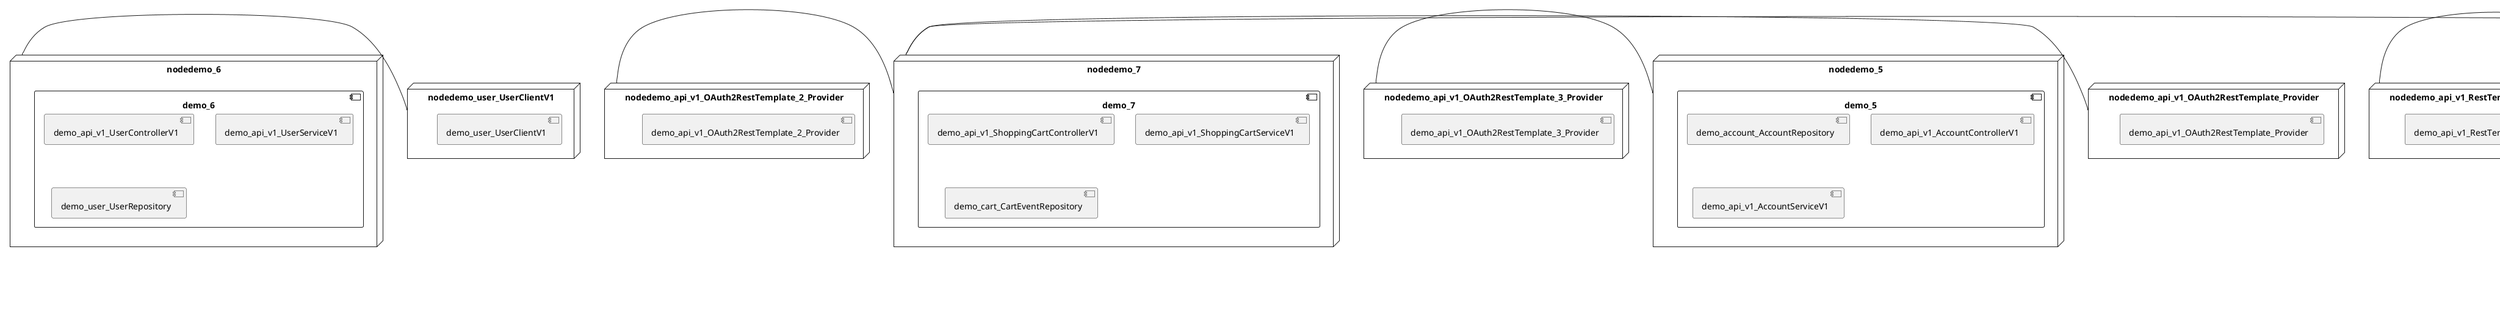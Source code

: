 @startuml
skinparam fixCircleLabelOverlapping true
skinparam componentStyle uml2
node nodedemo {
component demo {
[demo_UserController] [[kbastani-spring-cloud-event-sourcing-example.system#_4riycBZOEe-dbaYsm0xswA]]
[demo_UserRepository] [[kbastani-spring-cloud-event-sourcing-example.system#_4riycBZOEe-dbaYsm0xswA]]
[demo_UserService] [[kbastani-spring-cloud-event-sourcing-example.system#_4riycBZOEe-dbaYsm0xswA]]
[demo_login_UserController] [[kbastani-spring-cloud-event-sourcing-example.system#_4riycBZOEe-dbaYsm0xswA]]
}
}
node nodedemo_2 {
component demo_2 {
[DatabaseInitializer] [[kbastani-spring-cloud-event-sourcing-example.system#_4riycBZOEe-dbaYsm0xswA]]
[demo_api_v1_OrderControllerV1] [[kbastani-spring-cloud-event-sourcing-example.system#_4riycBZOEe-dbaYsm0xswA]]
[demo_api_v1_OrderServiceV1] [[kbastani-spring-cloud-event-sourcing-example.system#_4riycBZOEe-dbaYsm0xswA]]
[demo_config_DatabaseInitializer] [[kbastani-spring-cloud-event-sourcing-example.system#_4riycBZOEe-dbaYsm0xswA]]
[demo_invoice_InvoiceRepository] [[kbastani-spring-cloud-event-sourcing-example.system#_4riycBZOEe-dbaYsm0xswA]]
[demo_order_OrderEventRepository] [[kbastani-spring-cloud-event-sourcing-example.system#_4riycBZOEe-dbaYsm0xswA]]
[demo_order_OrderRepository] [[kbastani-spring-cloud-event-sourcing-example.system#_4riycBZOEe-dbaYsm0xswA]]
}
}
node nodedemo_3 {
component demo_3 {
[demo_api_v1_CatalogControllerV1] [[kbastani-spring-cloud-event-sourcing-example.system#_4riycBZOEe-dbaYsm0xswA]]
[demo_api_v1_CatalogServiceV1] [[kbastani-spring-cloud-event-sourcing-example.system#_4riycBZOEe-dbaYsm0xswA]]
[demo_catalog_CatalogInfoRepository] [[kbastani-spring-cloud-event-sourcing-example.system#_4riycBZOEe-dbaYsm0xswA]]
}
}
node nodedemo_4 {
component demo_4 {
}
}
node nodedemo_5 {
component demo_5 {
[demo_account_AccountRepository] [[kbastani-spring-cloud-event-sourcing-example.system#_4riycBZOEe-dbaYsm0xswA]]
[demo_api_v1_AccountControllerV1] [[kbastani-spring-cloud-event-sourcing-example.system#_4riycBZOEe-dbaYsm0xswA]]
[demo_api_v1_AccountServiceV1] [[kbastani-spring-cloud-event-sourcing-example.system#_4riycBZOEe-dbaYsm0xswA]]
}
}
node nodedemo_6 {
component demo_6 {
[demo_api_v1_UserControllerV1] [[kbastani-spring-cloud-event-sourcing-example.system#_4riycBZOEe-dbaYsm0xswA]]
[demo_api_v1_UserServiceV1] [[kbastani-spring-cloud-event-sourcing-example.system#_4riycBZOEe-dbaYsm0xswA]]
[demo_user_UserRepository] [[kbastani-spring-cloud-event-sourcing-example.system#_4riycBZOEe-dbaYsm0xswA]]
}
}
node nodedemo_7 {
component demo_7 {
[demo_api_v1_ShoppingCartControllerV1] [[kbastani-spring-cloud-event-sourcing-example.system#_4riycBZOEe-dbaYsm0xswA]]
[demo_api_v1_ShoppingCartServiceV1] [[kbastani-spring-cloud-event-sourcing-example.system#_4riycBZOEe-dbaYsm0xswA]]
[demo_cart_CartEventRepository] [[kbastani-spring-cloud-event-sourcing-example.system#_4riycBZOEe-dbaYsm0xswA]]
}
}
node nodedemo_v1 {
component demo_v1 {
[demo_v1_InventoryControllerV1] [[kbastani-spring-cloud-event-sourcing-example.system#_4riycBZOEe-dbaYsm0xswA]]
[demo_v1_InventoryServiceV1] [[kbastani-spring-cloud-event-sourcing-example.system#_4riycBZOEe-dbaYsm0xswA]]
}
}
node nodedemo_api_v1_OAuth2RestTemplate_2_Provider {
[demo_api_v1_OAuth2RestTemplate_2_Provider] [[kbastani-spring-cloud-event-sourcing-example.system#_4riycBZOEe-dbaYsm0xswA]]
}
node nodedemo_api_v1_OAuth2RestTemplate_3_Provider {
[demo_api_v1_OAuth2RestTemplate_3_Provider] [[kbastani-spring-cloud-event-sourcing-example.system#_4riycBZOEe-dbaYsm0xswA]]
}
node nodedemo_api_v1_OAuth2RestTemplate_Provider {
[demo_api_v1_OAuth2RestTemplate_Provider] [[kbastani-spring-cloud-event-sourcing-example.system#_4riycBZOEe-dbaYsm0xswA]]
}
node nodedemo_api_v1_RestTemplate_2_Provider {
[demo_api_v1_RestTemplate_2_Provider] [[kbastani-spring-cloud-event-sourcing-example.system#_4riycBZOEe-dbaYsm0xswA]]
}
node nodedemo_api_v1_RestTemplate_Provider {
[demo_api_v1_RestTemplate_Provider] [[kbastani-spring-cloud-event-sourcing-example.system#_4riycBZOEe-dbaYsm0xswA]]
}
node nodedemo_inventory_InventoryRepository_Provider {
[demo_inventory_InventoryRepository_Provider] [[kbastani-spring-cloud-event-sourcing-example.system#_4riycBZOEe-dbaYsm0xswA]]
}
node nodedemo_login_AuthenticationManager_Provider {
[demo_login_AuthenticationManager_Provider] [[kbastani-spring-cloud-event-sourcing-example.system#_4riycBZOEe-dbaYsm0xswA]]
}
node nodedemo_login_ClientDetailsService_Provider {
[demo_login_ClientDetailsService_Provider] [[kbastani-spring-cloud-event-sourcing-example.system#_4riycBZOEe-dbaYsm0xswA]]
}
node nodedemo_login_HttpSessionSecurityContextRepository_Provider {
[demo_login_HttpSessionSecurityContextRepository_Provider] [[kbastani-spring-cloud-event-sourcing-example.system#_4riycBZOEe-dbaYsm0xswA]]
}
node nodedemo_login_LoginController {
[demo_login_LoginController] [[kbastani-spring-cloud-event-sourcing-example.system#_4riycBZOEe-dbaYsm0xswA]]
}
node nodedemo_product_ProductRepository_Provider {
[demo_product_ProductRepository_Provider] [[kbastani-spring-cloud-event-sourcing-example.system#_4riycBZOEe-dbaYsm0xswA]]
}
node nodedemo_user_UserClientV1 {
[demo_user_UserClientV1] [[kbastani-spring-cloud-event-sourcing-example.system#_4riycBZOEe-dbaYsm0xswA]]
}
node nodedemo_v1_Session_Provider {
[demo_v1_Session_Provider] [[kbastani-spring-cloud-event-sourcing-example.system#_4riycBZOEe-dbaYsm0xswA]]
}
[nodedemo_6] - [nodedemo_user_UserClientV1]
[nodedemo_api_v1_OAuth2RestTemplate_2_Provider] - [nodedemo_7]
[nodedemo_api_v1_OAuth2RestTemplate_3_Provider] - [nodedemo_5]
[nodedemo_api_v1_OAuth2RestTemplate_Provider] - [nodedemo_7]
[nodedemo_api_v1_RestTemplate_2_Provider] - [nodedemo_3]
[nodedemo_api_v1_RestTemplate_Provider] - [nodedemo_7]
[nodedemo_inventory_InventoryRepository_Provider] - [nodedemo_v1]
[nodedemo_login_AuthenticationManager_Provider] - [nodedemo_login_LoginController]
[nodedemo_login_ClientDetailsService_Provider] - [nodedemo_login_LoginController]
[nodedemo_login_HttpSessionSecurityContextRepository_Provider] - [nodedemo_login_LoginController]
[nodedemo_product_ProductRepository_Provider] - [nodedemo_v1]
[nodedemo_v1_Session_Provider] - [nodedemo_v1]

@enduml

